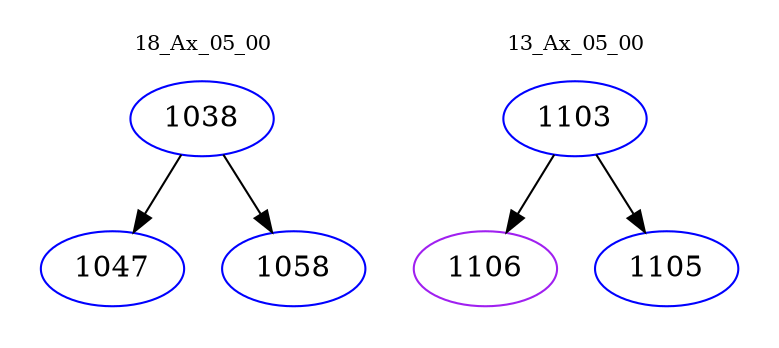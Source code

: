 digraph{
subgraph cluster_0 {
color = white
label = "18_Ax_05_00";
fontsize=10;
T0_1038 [label="1038", color="blue"]
T0_1038 -> T0_1047 [color="black"]
T0_1047 [label="1047", color="blue"]
T0_1038 -> T0_1058 [color="black"]
T0_1058 [label="1058", color="blue"]
}
subgraph cluster_1 {
color = white
label = "13_Ax_05_00";
fontsize=10;
T1_1103 [label="1103", color="blue"]
T1_1103 -> T1_1106 [color="black"]
T1_1106 [label="1106", color="purple"]
T1_1103 -> T1_1105 [color="black"]
T1_1105 [label="1105", color="blue"]
}
}
